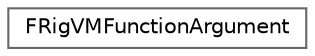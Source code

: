 digraph "Graphical Class Hierarchy"
{
 // INTERACTIVE_SVG=YES
 // LATEX_PDF_SIZE
  bgcolor="transparent";
  edge [fontname=Helvetica,fontsize=10,labelfontname=Helvetica,labelfontsize=10];
  node [fontname=Helvetica,fontsize=10,shape=box,height=0.2,width=0.4];
  rankdir="LR";
  Node0 [id="Node000000",label="FRigVMFunctionArgument",height=0.2,width=0.4,color="grey40", fillcolor="white", style="filled",URL="$d3/dd1/structFRigVMFunctionArgument.html",tooltip="The Pin Direction is used to differentiate different kinds of pins in the data flow graph - inputs,..."];
}
